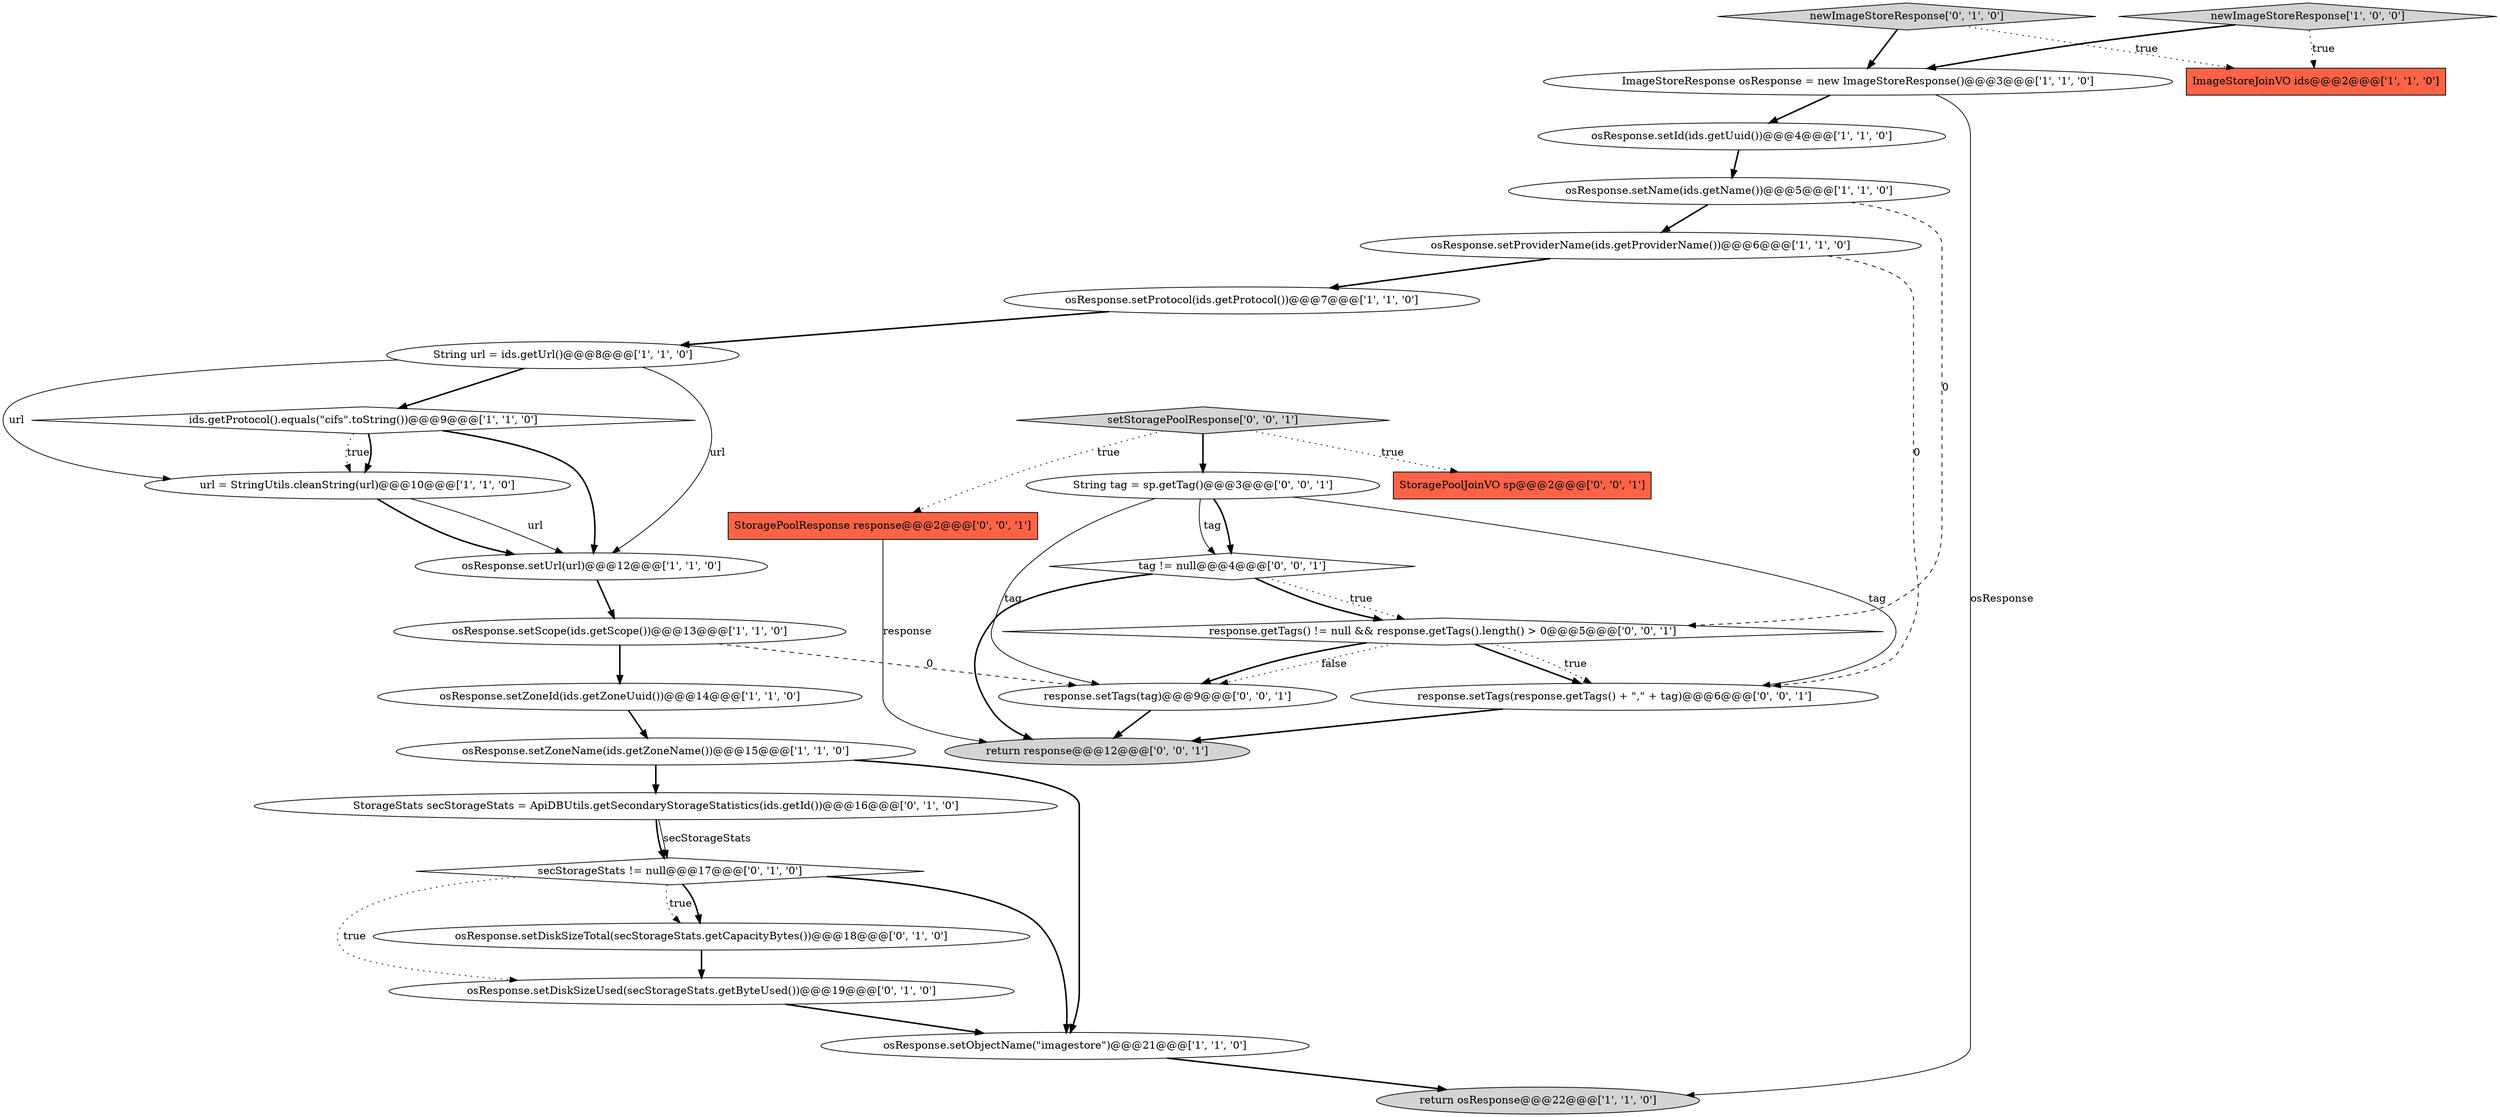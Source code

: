 digraph {
10 [style = filled, label = "ids.getProtocol().equals(\"cifs\".toString())@@@9@@@['1', '1', '0']", fillcolor = white, shape = diamond image = "AAA0AAABBB1BBB"];
24 [style = filled, label = "String tag = sp.getTag()@@@3@@@['0', '0', '1']", fillcolor = white, shape = ellipse image = "AAA0AAABBB3BBB"];
22 [style = filled, label = "setStoragePoolResponse['0', '0', '1']", fillcolor = lightgray, shape = diamond image = "AAA0AAABBB3BBB"];
4 [style = filled, label = "ImageStoreResponse osResponse = new ImageStoreResponse()@@@3@@@['1', '1', '0']", fillcolor = white, shape = ellipse image = "AAA0AAABBB1BBB"];
18 [style = filled, label = "StorageStats secStorageStats = ApiDBUtils.getSecondaryStorageStatistics(ids.getId())@@@16@@@['0', '1', '0']", fillcolor = white, shape = ellipse image = "AAA1AAABBB2BBB"];
2 [style = filled, label = "return osResponse@@@22@@@['1', '1', '0']", fillcolor = lightgray, shape = ellipse image = "AAA0AAABBB1BBB"];
29 [style = filled, label = "response.setTags(tag)@@@9@@@['0', '0', '1']", fillcolor = white, shape = ellipse image = "AAA0AAABBB3BBB"];
16 [style = filled, label = "secStorageStats != null@@@17@@@['0', '1', '0']", fillcolor = white, shape = diamond image = "AAA1AAABBB2BBB"];
7 [style = filled, label = "osResponse.setId(ids.getUuid())@@@4@@@['1', '1', '0']", fillcolor = white, shape = ellipse image = "AAA0AAABBB1BBB"];
28 [style = filled, label = "response.getTags() != null && response.getTags().length() > 0@@@5@@@['0', '0', '1']", fillcolor = white, shape = diamond image = "AAA0AAABBB3BBB"];
0 [style = filled, label = "url = StringUtils.cleanString(url)@@@10@@@['1', '1', '0']", fillcolor = white, shape = ellipse image = "AAA0AAABBB1BBB"];
12 [style = filled, label = "String url = ids.getUrl()@@@8@@@['1', '1', '0']", fillcolor = white, shape = ellipse image = "AAA0AAABBB1BBB"];
17 [style = filled, label = "osResponse.setDiskSizeUsed(secStorageStats.getByteUsed())@@@19@@@['0', '1', '0']", fillcolor = white, shape = ellipse image = "AAA1AAABBB2BBB"];
11 [style = filled, label = "osResponse.setName(ids.getName())@@@5@@@['1', '1', '0']", fillcolor = white, shape = ellipse image = "AAA0AAABBB1BBB"];
5 [style = filled, label = "osResponse.setUrl(url)@@@12@@@['1', '1', '0']", fillcolor = white, shape = ellipse image = "AAA0AAABBB1BBB"];
19 [style = filled, label = "newImageStoreResponse['0', '1', '0']", fillcolor = lightgray, shape = diamond image = "AAA0AAABBB2BBB"];
6 [style = filled, label = "newImageStoreResponse['1', '0', '0']", fillcolor = lightgray, shape = diamond image = "AAA0AAABBB1BBB"];
21 [style = filled, label = "response.setTags(response.getTags() + \",\" + tag)@@@6@@@['0', '0', '1']", fillcolor = white, shape = ellipse image = "AAA0AAABBB3BBB"];
9 [style = filled, label = "osResponse.setProviderName(ids.getProviderName())@@@6@@@['1', '1', '0']", fillcolor = white, shape = ellipse image = "AAA0AAABBB1BBB"];
26 [style = filled, label = "tag != null@@@4@@@['0', '0', '1']", fillcolor = white, shape = diamond image = "AAA0AAABBB3BBB"];
1 [style = filled, label = "osResponse.setScope(ids.getScope())@@@13@@@['1', '1', '0']", fillcolor = white, shape = ellipse image = "AAA0AAABBB1BBB"];
15 [style = filled, label = "osResponse.setZoneId(ids.getZoneUuid())@@@14@@@['1', '1', '0']", fillcolor = white, shape = ellipse image = "AAA0AAABBB1BBB"];
8 [style = filled, label = "osResponse.setZoneName(ids.getZoneName())@@@15@@@['1', '1', '0']", fillcolor = white, shape = ellipse image = "AAA0AAABBB1BBB"];
13 [style = filled, label = "osResponse.setObjectName(\"imagestore\")@@@21@@@['1', '1', '0']", fillcolor = white, shape = ellipse image = "AAA0AAABBB1BBB"];
27 [style = filled, label = "StoragePoolResponse response@@@2@@@['0', '0', '1']", fillcolor = tomato, shape = box image = "AAA0AAABBB3BBB"];
25 [style = filled, label = "return response@@@12@@@['0', '0', '1']", fillcolor = lightgray, shape = ellipse image = "AAA0AAABBB3BBB"];
3 [style = filled, label = "osResponse.setProtocol(ids.getProtocol())@@@7@@@['1', '1', '0']", fillcolor = white, shape = ellipse image = "AAA0AAABBB1BBB"];
20 [style = filled, label = "osResponse.setDiskSizeTotal(secStorageStats.getCapacityBytes())@@@18@@@['0', '1', '0']", fillcolor = white, shape = ellipse image = "AAA1AAABBB2BBB"];
23 [style = filled, label = "StoragePoolJoinVO sp@@@2@@@['0', '0', '1']", fillcolor = tomato, shape = box image = "AAA0AAABBB3BBB"];
14 [style = filled, label = "ImageStoreJoinVO ids@@@2@@@['1', '1', '0']", fillcolor = tomato, shape = box image = "AAA0AAABBB1BBB"];
28->21 [style = bold, label=""];
4->2 [style = solid, label="osResponse"];
27->25 [style = solid, label="response"];
22->23 [style = dotted, label="true"];
16->20 [style = dotted, label="true"];
4->7 [style = bold, label=""];
18->16 [style = solid, label="secStorageStats"];
6->4 [style = bold, label=""];
26->28 [style = dotted, label="true"];
22->24 [style = bold, label=""];
9->21 [style = dashed, label="0"];
5->1 [style = bold, label=""];
12->0 [style = solid, label="url"];
9->3 [style = bold, label=""];
11->9 [style = bold, label=""];
6->14 [style = dotted, label="true"];
19->14 [style = dotted, label="true"];
1->29 [style = dashed, label="0"];
10->0 [style = dotted, label="true"];
7->11 [style = bold, label=""];
16->13 [style = bold, label=""];
12->5 [style = solid, label="url"];
29->25 [style = bold, label=""];
22->27 [style = dotted, label="true"];
8->18 [style = bold, label=""];
21->25 [style = bold, label=""];
12->10 [style = bold, label=""];
26->25 [style = bold, label=""];
24->29 [style = solid, label="tag"];
28->29 [style = dotted, label="false"];
3->12 [style = bold, label=""];
17->13 [style = bold, label=""];
0->5 [style = solid, label="url"];
24->21 [style = solid, label="tag"];
18->16 [style = bold, label=""];
8->13 [style = bold, label=""];
1->15 [style = bold, label=""];
19->4 [style = bold, label=""];
26->28 [style = bold, label=""];
16->20 [style = bold, label=""];
20->17 [style = bold, label=""];
24->26 [style = solid, label="tag"];
0->5 [style = bold, label=""];
13->2 [style = bold, label=""];
16->17 [style = dotted, label="true"];
15->8 [style = bold, label=""];
24->26 [style = bold, label=""];
28->21 [style = dotted, label="true"];
10->5 [style = bold, label=""];
11->28 [style = dashed, label="0"];
10->0 [style = bold, label=""];
28->29 [style = bold, label=""];
}
